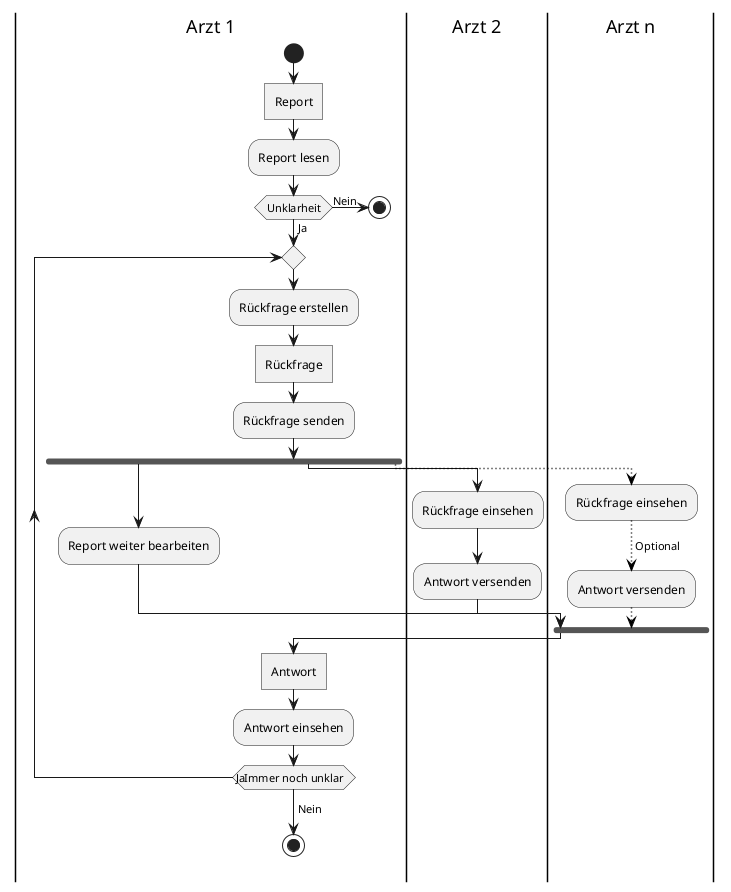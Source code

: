 @startuml
|Arzt 1|
start
 :Report]
 :Report lesen;
 if (Unklarheit) then (Ja)
    repeat
        :Rückfrage erstellen;
        :Rückfrage]
        :Rückfrage senden;
        fork
            :Report weiter bearbeiten;
        fork again
            |Arzt 2|
            :Rückfrage einsehen;
            :Antwort versenden;
        fork again
                |Arzt n|
                -[#black,dotted]->
                :Rückfrage einsehen;
                -[#black,dotted]-> Optional;
                :Antwort versenden;
                -[#black,dotted]->
        end fork

        |Arzt 1|
        :Antwort]
        :Antwort einsehen;
    repeat while (Immer noch unklar) -> Ja
    -> Nein;
    stop
 else (Nein)
    stop


@enduml